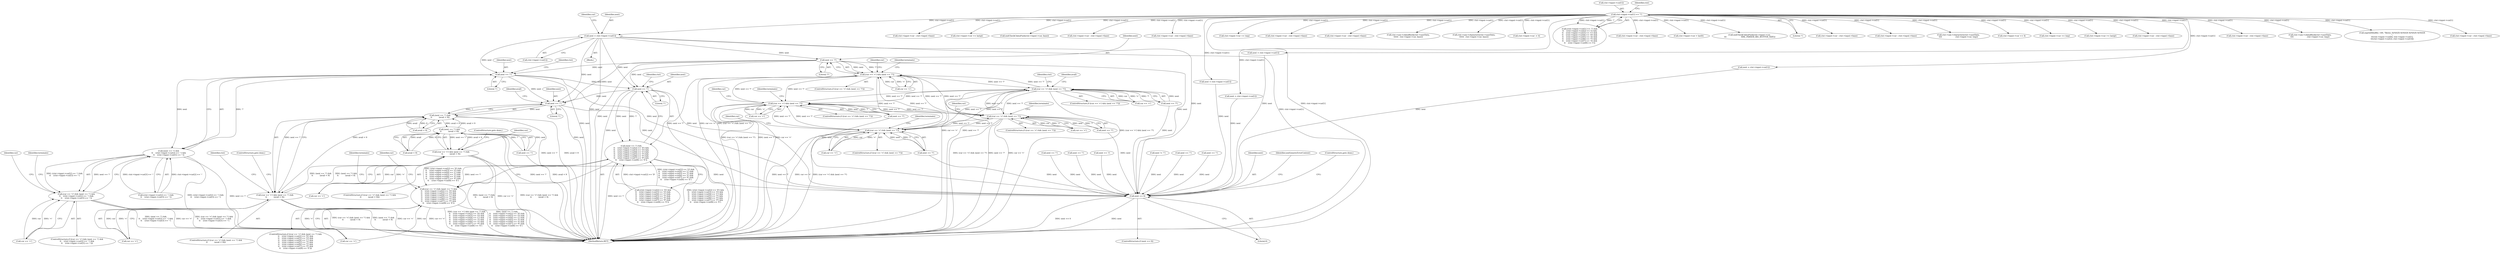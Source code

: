 digraph "0_Chrome_44a637b47793512bfb1d2589d43b8dc492a97629_1@array" {
"1002067" [label="(Call,next = ctxt->input->cur[1])"];
"1001408" [label="(Call,ctxt->input->cur[1] == '!')"];
"1002081" [label="(Call,next == '?')"];
"1002077" [label="(Call,(cur == '<') && (next == '?'))"];
"1000604" [label="(Call,(cur == '<') && (next == '?'))"];
"1001291" [label="(Call,(cur == '<') && (next == '?'))"];
"1002447" [label="(Call,(cur == '<') && (next == '?'))"];
"1002644" [label="(Call,(cur == '<') && (next == '?'))"];
"1002114" [label="(Call,next == '!')"];
"1002113" [label="(Call,(next == '!') &&\n\t\t    (ctxt->input->cur[2] == '-') &&\n\t\t    (ctxt->input->cur[3] == '-'))"];
"1002109" [label="(Call,(cur == '<') && (next == '!') &&\n\t\t    (ctxt->input->cur[2] == '-') &&\n\t\t    (ctxt->input->cur[3] == '-'))"];
"1002171" [label="(Call,next == '!')"];
"1002170" [label="(Call,(next == '!') &&\n\t\t    (ctxt->input->cur[2] == 'D') &&\n\t\t    (ctxt->input->cur[3] == 'O') &&\n\t\t    (ctxt->input->cur[4] == 'C') &&\n\t\t    (ctxt->input->cur[5] == 'T') &&\n\t\t    (ctxt->input->cur[6] == 'Y') &&\n\t\t    (ctxt->input->cur[7] == 'P') &&\n\t\t    (ctxt->input->cur[8] == 'E'))"];
"1002166" [label="(Call,(cur == '<') && (next == '!') &&\n\t\t    (ctxt->input->cur[2] == 'D') &&\n\t\t    (ctxt->input->cur[3] == 'O') &&\n\t\t    (ctxt->input->cur[4] == 'C') &&\n\t\t    (ctxt->input->cur[5] == 'T') &&\n\t\t    (ctxt->input->cur[6] == 'Y') &&\n\t\t    (ctxt->input->cur[7] == 'P') &&\n\t\t    (ctxt->input->cur[8] == 'E'))"];
"1002340" [label="(Call,next == '!')"];
"1002339" [label="(Call,(next == '!') &&\n\t\t           (avail < 9))"];
"1001501" [label="(Call,(next == '!') &&\n\t\t           (avail < 9))"];
"1001497" [label="(Call,(cur == '<') && (next == '!') &&\n\t\t           (avail < 9))"];
"1002335" [label="(Call,(cur == '<') && (next == '!') &&\n\t\t           (avail < 9))"];
"1003103" [label="(Call,next == 0)"];
"1002337" [label="(Identifier,cur)"];
"1000949" [label="(Call,ctxt->input->cur >= lastgt)"];
"1001290" [label="(ControlStructure,if ((cur == '<') && (next == '?')))"];
"1002018" [label="(Call,ctxt->input->cur - ctxt->input->base)"];
"1002165" [label="(ControlStructure,if ((cur == '<') && (next == '!') &&\n\t\t    (ctxt->input->cur[2] == 'D') &&\n\t\t    (ctxt->input->cur[3] == 'O') &&\n\t\t    (ctxt->input->cur[4] == 'C') &&\n\t\t    (ctxt->input->cur[5] == 'T') &&\n\t\t    (ctxt->input->cur[6] == 'Y') &&\n\t\t    (ctxt->input->cur[7] == 'P') &&\n\t\t    (ctxt->input->cur[8] == 'E')))"];
"1002451" [label="(Call,next == '?')"];
"1000316" [label="(Call,ctxt->input->cur - ctxt->input->base)"];
"1001804" [label="(Call,ctxt->sax->cdataBlock(ctxt->userData,\n\t\t\t\t                      ctxt->input->cur, tmp))"];
"1002343" [label="(Call,avail < 9)"];
"1002458" [label="(Identifier,terminate)"];
"1003285" [label="(Call,snprintf(buffer, 149, \"Bytes: 0x%02X 0x%02X 0x%02X 0x%02X\n\",\n\t\t\tctxt->input->cur[0], ctxt->input->cur[1],\n\t\t\tctxt->input->cur[2], ctxt->input->cur[3]))"];
"1002352" [label="(Identifier,ctxt)"];
"1002173" [label="(Literal,'!')"];
"1000373" [label="(Call,ctxt->input->cur - ctxt->input->base)"];
"1001302" [label="(Identifier,terminate)"];
"1002171" [label="(Call,next == '!')"];
"1002412" [label="(Call,ctxt->input->cur - ctxt->input->base)"];
"1002088" [label="(Identifier,terminate)"];
"1002067" [label="(Call,next = ctxt->input->cur[1])"];
"1002437" [label="(Call,next = ctxt->input->cur[1])"];
"1001502" [label="(Call,next == '!')"];
"1001640" [label="(Call,ctxt->input->cur >= lastgt)"];
"1002645" [label="(Call,cur == '<')"];
"1000603" [label="(ControlStructure,if ((cur == '<') && (next == '?')))"];
"1001255" [label="(Call,next = ctxt->input->cur[1])"];
"1002109" [label="(Call,(cur == '<') && (next == '!') &&\n\t\t    (ctxt->input->cur[2] == '-') &&\n\t\t    (ctxt->input->cur[3] == '-'))"];
"1003104" [label="(Identifier,next)"];
"1003107" [label="(Identifier,xmlGenericErrorContext)"];
"1001846" [label="(Call,xmlCheckCdataPush(ctxt->input->cur, base))"];
"1002167" [label="(Call,cur == '<')"];
"1002247" [label="(Identifier,terminate)"];
"1002334" [label="(ControlStructure,if ((cur == '<') && (next == '!') &&\n\t\t           (avail < 9)))"];
"1002069" [label="(Call,ctxt->input->cur[1])"];
"1002585" [label="(Call,ctxt->input->cur - ctxt->input->base)"];
"1002078" [label="(Call,cur == '<')"];
"1002140" [label="(Identifier,terminate)"];
"1002678" [label="(Identifier,cur)"];
"1002079" [label="(Identifier,cur)"];
"1001498" [label="(Call,cur == '<')"];
"1002068" [label="(Identifier,next)"];
"1003109" [label="(ControlStructure,goto done;)"];
"1002448" [label="(Call,cur == '<')"];
"1002335" [label="(Call,(cur == '<') && (next == '!') &&\n\t\t           (avail < 9))"];
"1002784" [label="(Call,ctxt->input->cur - ctxt->input->base)"];
"1001496" [label="(ControlStructure,if ((cur == '<') && (next == '!') &&\n\t\t           (avail < 9)))"];
"1002111" [label="(Identifier,cur)"];
"1002122" [label="(Identifier,ctxt)"];
"1002479" [label="(Call,next == '!')"];
"1002179" [label="(Identifier,ctxt)"];
"1002634" [label="(Call,next = ctxt->input->cur[1])"];
"1003105" [label="(Literal,0)"];
"1002082" [label="(Identifier,next)"];
"1002108" [label="(ControlStructure,if ((cur == '<') && (next == '!') &&\n\t\t    (ctxt->input->cur[2] == '-') &&\n\t\t    (ctxt->input->cur[3] == '-')))"];
"1000544" [label="(Call,next = ctxt->input->cur[1])"];
"1002076" [label="(ControlStructure,if ((cur == '<') && (next == '?')))"];
"1002172" [label="(Identifier,next)"];
"1002643" [label="(ControlStructure,if ((cur == '<') && (next == '?')))"];
"1002339" [label="(Call,(next == '!') &&\n\t\t           (avail < 9))"];
"1001866" [label="(Call,ctxt->input->cur += tmp)"];
"1002609" [label="(Call,ctxt->input->cur - ctxt->input->base)"];
"1002081" [label="(Call,next == '?')"];
"1002388" [label="(Call,ctxt->input->cur - ctxt->input->base)"];
"1002476" [label="(Identifier,cur)"];
"1000809" [label="(Identifier,ctxt)"];
"1000605" [label="(Call,cur == '<')"];
"1002655" [label="(Identifier,terminate)"];
"1002170" [label="(Call,(next == '!') &&\n\t\t    (ctxt->input->cur[2] == 'D') &&\n\t\t    (ctxt->input->cur[3] == 'O') &&\n\t\t    (ctxt->input->cur[4] == 'C') &&\n\t\t    (ctxt->input->cur[5] == 'T') &&\n\t\t    (ctxt->input->cur[6] == 'Y') &&\n\t\t    (ctxt->input->cur[7] == 'P') &&\n\t\t    (ctxt->input->cur[8] == 'E'))"];
"1001953" [label="(Call,ctxt->sax->cdataBlock(ctxt->userData,\n\t\t\t\t\t\t  ctxt->input->cur, base))"];
"1001409" [label="(Call,ctxt->input->cur[1])"];
"1002347" [label="(ControlStructure,goto done;)"];
"1000614" [label="(Identifier,avail)"];
"1001972" [label="(Call,ctxt->sax->characters(ctxt->userData,\n\t\t\t\t\t\t  ctxt->input->cur, base))"];
"1002116" [label="(Literal,'!')"];
"1001497" [label="(Call,(cur == '<') && (next == '!') &&\n\t\t           (avail < 9))"];
"1002531" [label="(Call,next == '!')"];
"1001379" [label="(Call,ctxt->input->cur -= 4)"];
"1001501" [label="(Call,(next == '!') &&\n\t\t           (avail < 9))"];
"1002166" [label="(Call,(cur == '<') && (next == '!') &&\n\t\t    (ctxt->input->cur[2] == 'D') &&\n\t\t    (ctxt->input->cur[3] == 'O') &&\n\t\t    (ctxt->input->cur[4] == 'C') &&\n\t\t    (ctxt->input->cur[5] == 'T') &&\n\t\t    (ctxt->input->cur[6] == 'Y') &&\n\t\t    (ctxt->input->cur[7] == 'P') &&\n\t\t    (ctxt->input->cur[8] == 'E'))"];
"1001408" [label="(Call,ctxt->input->cur[1] == '!')"];
"1003319" [label="(MethodReturn,RET)"];
"1003103" [label="(Call,next == 0)"];
"1002344" [label="(Identifier,avail)"];
"1001279" [label="(Call,next == '/')"];
"1001407" [label="(Call,(ctxt->input->cur[1] == '!') &&\n\t\t    (ctxt->input->cur[2] == '[') &&\n\t\t    (ctxt->input->cur[3] == 'C') &&\n\t\t    (ctxt->input->cur[4] == 'D') &&\n\t\t    (ctxt->input->cur[5] == 'A') &&\n\t\t    (ctxt->input->cur[6] == 'T') &&\n\t\t    (ctxt->input->cur[7] == 'A') &&\n\t\t    (ctxt->input->cur[8] == '['))"];
"1002446" [label="(ControlStructure,if ((cur == '<') && (next == '?')))"];
"1002340" [label="(Call,next == '!')"];
"1002083" [label="(Literal,'?')"];
"1001422" [label="(Identifier,ctxt)"];
"1002644" [label="(Call,(cur == '<') && (next == '?'))"];
"1000460" [label="(Call,ctxt->input->cur - ctxt->input->base)"];
"1001319" [label="(Call,next != '!')"];
"1001291" [label="(Call,(cur == '<') && (next == '?'))"];
"1001557" [label="(Call,ctxt->input->cur > lastlt)"];
"1002447" [label="(Call,(cur == '<') && (next == '?'))"];
"1002077" [label="(Call,(cur == '<') && (next == '?'))"];
"1002681" [label="(Call,next == '!')"];
"1001760" [label="(Call,xmlCheckCdataPush(ctxt->input->cur, \n\t\t\t                        XML_PARSER_BIG_BUFFER_SIZE))"];
"1001505" [label="(Call,avail < 9)"];
"1001416" [label="(Literal,'!')"];
"1002168" [label="(Identifier,cur)"];
"1001901" [label="(Call,ctxt->input->cur - ctxt->input->base)"];
"1002117" [label="(Call,(ctxt->input->cur[2] == '-') &&\n\t\t    (ctxt->input->cur[3] == '-'))"];
"1003102" [label="(ControlStructure,if (next == 0))"];
"1001292" [label="(Call,cur == '<')"];
"1002648" [label="(Call,next == '?')"];
"1002042" [label="(Call,ctxt->input->cur - ctxt->input->base)"];
"1002115" [label="(Identifier,next)"];
"1001317" [label="(Identifier,cur)"];
"1001336" [label="(Call,next == '!')"];
"1002342" [label="(Literal,'!')"];
"1002341" [label="(Identifier,next)"];
"1000480" [label="(Block,)"];
"1002174" [label="(Call,(ctxt->input->cur[2] == 'D') &&\n\t\t    (ctxt->input->cur[3] == 'O') &&\n\t\t    (ctxt->input->cur[4] == 'C') &&\n\t\t    (ctxt->input->cur[5] == 'T') &&\n\t\t    (ctxt->input->cur[6] == 'Y') &&\n\t\t    (ctxt->input->cur[7] == 'P') &&\n\t\t    (ctxt->input->cur[8] == 'E'))"];
"1002113" [label="(Call,(next == '!') &&\n\t\t    (ctxt->input->cur[2] == '-') &&\n\t\t    (ctxt->input->cur[3] == '-'))"];
"1000604" [label="(Call,(cur == '<') && (next == '?'))"];
"1001295" [label="(Call,next == '?')"];
"1001509" [label="(ControlStructure,goto done;)"];
"1001823" [label="(Call,ctxt->sax->characters(ctxt->userData,\n\t\t\t\t                      ctxt->input->cur, tmp))"];
"1001365" [label="(Call,ctxt->input->cur += 4)"];
"1001776" [label="(Call,ctxt->input->cur += tmp)"];
"1001513" [label="(Identifier,cur)"];
"1002336" [label="(Call,cur == '<')"];
"1002110" [label="(Call,cur == '<')"];
"1000608" [label="(Call,next == '?')"];
"1002114" [label="(Call,next == '!')"];
"1002067" -> "1000480"  [label="AST: "];
"1002067" -> "1002069"  [label="CFG: "];
"1002068" -> "1002067"  [label="AST: "];
"1002069" -> "1002067"  [label="AST: "];
"1002079" -> "1002067"  [label="CFG: "];
"1002067" -> "1003319"  [label="DDG: next"];
"1002067" -> "1003319"  [label="DDG: ctxt->input->cur[1]"];
"1001408" -> "1002067"  [label="DDG: ctxt->input->cur[1]"];
"1002067" -> "1002081"  [label="DDG: next"];
"1002067" -> "1002114"  [label="DDG: next"];
"1002067" -> "1002171"  [label="DDG: next"];
"1002067" -> "1002340"  [label="DDG: next"];
"1002067" -> "1003103"  [label="DDG: next"];
"1001408" -> "1001407"  [label="AST: "];
"1001408" -> "1001416"  [label="CFG: "];
"1001409" -> "1001408"  [label="AST: "];
"1001416" -> "1001408"  [label="AST: "];
"1001422" -> "1001408"  [label="CFG: "];
"1001407" -> "1001408"  [label="CFG: "];
"1001408" -> "1003319"  [label="DDG: ctxt->input->cur[1]"];
"1001408" -> "1000316"  [label="DDG: ctxt->input->cur[1]"];
"1001408" -> "1000373"  [label="DDG: ctxt->input->cur[1]"];
"1001408" -> "1000460"  [label="DDG: ctxt->input->cur[1]"];
"1001408" -> "1000544"  [label="DDG: ctxt->input->cur[1]"];
"1001408" -> "1000949"  [label="DDG: ctxt->input->cur[1]"];
"1001408" -> "1001255"  [label="DDG: ctxt->input->cur[1]"];
"1001408" -> "1001365"  [label="DDG: ctxt->input->cur[1]"];
"1001408" -> "1001379"  [label="DDG: ctxt->input->cur[1]"];
"1001408" -> "1001407"  [label="DDG: ctxt->input->cur[1]"];
"1001408" -> "1001407"  [label="DDG: '!'"];
"1001408" -> "1001557"  [label="DDG: ctxt->input->cur[1]"];
"1001408" -> "1001640"  [label="DDG: ctxt->input->cur[1]"];
"1001408" -> "1001760"  [label="DDG: ctxt->input->cur[1]"];
"1001408" -> "1001776"  [label="DDG: ctxt->input->cur[1]"];
"1001408" -> "1001804"  [label="DDG: ctxt->input->cur[1]"];
"1001408" -> "1001823"  [label="DDG: ctxt->input->cur[1]"];
"1001408" -> "1001846"  [label="DDG: ctxt->input->cur[1]"];
"1001408" -> "1001866"  [label="DDG: ctxt->input->cur[1]"];
"1001408" -> "1001901"  [label="DDG: ctxt->input->cur[1]"];
"1001408" -> "1001953"  [label="DDG: ctxt->input->cur[1]"];
"1001408" -> "1001972"  [label="DDG: ctxt->input->cur[1]"];
"1001408" -> "1002018"  [label="DDG: ctxt->input->cur[1]"];
"1001408" -> "1002042"  [label="DDG: ctxt->input->cur[1]"];
"1001408" -> "1002388"  [label="DDG: ctxt->input->cur[1]"];
"1001408" -> "1002412"  [label="DDG: ctxt->input->cur[1]"];
"1001408" -> "1002437"  [label="DDG: ctxt->input->cur[1]"];
"1001408" -> "1002585"  [label="DDG: ctxt->input->cur[1]"];
"1001408" -> "1002609"  [label="DDG: ctxt->input->cur[1]"];
"1001408" -> "1002634"  [label="DDG: ctxt->input->cur[1]"];
"1001408" -> "1002784"  [label="DDG: ctxt->input->cur[1]"];
"1001408" -> "1003285"  [label="DDG: ctxt->input->cur[1]"];
"1002081" -> "1002077"  [label="AST: "];
"1002081" -> "1002083"  [label="CFG: "];
"1002082" -> "1002081"  [label="AST: "];
"1002083" -> "1002081"  [label="AST: "];
"1002077" -> "1002081"  [label="CFG: "];
"1002081" -> "1003319"  [label="DDG: next"];
"1002081" -> "1002077"  [label="DDG: next"];
"1002081" -> "1002077"  [label="DDG: '?'"];
"1002081" -> "1002114"  [label="DDG: next"];
"1002081" -> "1002171"  [label="DDG: next"];
"1002081" -> "1002340"  [label="DDG: next"];
"1002081" -> "1003103"  [label="DDG: next"];
"1002077" -> "1002076"  [label="AST: "];
"1002077" -> "1002078"  [label="CFG: "];
"1002078" -> "1002077"  [label="AST: "];
"1002088" -> "1002077"  [label="CFG: "];
"1002111" -> "1002077"  [label="CFG: "];
"1002077" -> "1003319"  [label="DDG: next == '?'"];
"1002077" -> "1003319"  [label="DDG: cur == '<'"];
"1002077" -> "1003319"  [label="DDG: (cur == '<') && (next == '?')"];
"1002077" -> "1000604"  [label="DDG: next == '?'"];
"1002077" -> "1001291"  [label="DDG: next == '?'"];
"1002078" -> "1002077"  [label="DDG: cur"];
"1002078" -> "1002077"  [label="DDG: '<'"];
"1001291" -> "1002077"  [label="DDG: next == '?'"];
"1002447" -> "1002077"  [label="DDG: next == '?'"];
"1002644" -> "1002077"  [label="DDG: next == '?'"];
"1000604" -> "1002077"  [label="DDG: next == '?'"];
"1002077" -> "1002447"  [label="DDG: next == '?'"];
"1002077" -> "1002644"  [label="DDG: next == '?'"];
"1000604" -> "1000603"  [label="AST: "];
"1000604" -> "1000605"  [label="CFG: "];
"1000604" -> "1000608"  [label="CFG: "];
"1000605" -> "1000604"  [label="AST: "];
"1000608" -> "1000604"  [label="AST: "];
"1000614" -> "1000604"  [label="CFG: "];
"1000809" -> "1000604"  [label="CFG: "];
"1000604" -> "1003319"  [label="DDG: next == '?'"];
"1000604" -> "1003319"  [label="DDG: (cur == '<') && (next == '?')"];
"1000604" -> "1003319"  [label="DDG: cur == '<'"];
"1000605" -> "1000604"  [label="DDG: cur"];
"1000605" -> "1000604"  [label="DDG: '<'"];
"1001291" -> "1000604"  [label="DDG: next == '?'"];
"1002447" -> "1000604"  [label="DDG: next == '?'"];
"1002644" -> "1000604"  [label="DDG: next == '?'"];
"1000608" -> "1000604"  [label="DDG: next"];
"1000608" -> "1000604"  [label="DDG: '?'"];
"1000604" -> "1001291"  [label="DDG: next == '?'"];
"1000604" -> "1002447"  [label="DDG: next == '?'"];
"1000604" -> "1002644"  [label="DDG: next == '?'"];
"1001291" -> "1001290"  [label="AST: "];
"1001291" -> "1001292"  [label="CFG: "];
"1001291" -> "1001295"  [label="CFG: "];
"1001292" -> "1001291"  [label="AST: "];
"1001295" -> "1001291"  [label="AST: "];
"1001302" -> "1001291"  [label="CFG: "];
"1001317" -> "1001291"  [label="CFG: "];
"1001291" -> "1003319"  [label="DDG: next == '?'"];
"1001291" -> "1003319"  [label="DDG: cur == '<'"];
"1001291" -> "1003319"  [label="DDG: (cur == '<') && (next == '?')"];
"1001292" -> "1001291"  [label="DDG: cur"];
"1001292" -> "1001291"  [label="DDG: '<'"];
"1002447" -> "1001291"  [label="DDG: next == '?'"];
"1002644" -> "1001291"  [label="DDG: next == '?'"];
"1001295" -> "1001291"  [label="DDG: next"];
"1001295" -> "1001291"  [label="DDG: '?'"];
"1001291" -> "1002447"  [label="DDG: next == '?'"];
"1001291" -> "1002644"  [label="DDG: next == '?'"];
"1002447" -> "1002446"  [label="AST: "];
"1002447" -> "1002448"  [label="CFG: "];
"1002447" -> "1002451"  [label="CFG: "];
"1002448" -> "1002447"  [label="AST: "];
"1002451" -> "1002447"  [label="AST: "];
"1002458" -> "1002447"  [label="CFG: "];
"1002476" -> "1002447"  [label="CFG: "];
"1002447" -> "1003319"  [label="DDG: next == '?'"];
"1002447" -> "1003319"  [label="DDG: cur == '<'"];
"1002447" -> "1003319"  [label="DDG: (cur == '<') && (next == '?')"];
"1002448" -> "1002447"  [label="DDG: cur"];
"1002448" -> "1002447"  [label="DDG: '<'"];
"1002451" -> "1002447"  [label="DDG: next"];
"1002451" -> "1002447"  [label="DDG: '?'"];
"1002644" -> "1002447"  [label="DDG: next == '?'"];
"1002447" -> "1002644"  [label="DDG: next == '?'"];
"1002644" -> "1002643"  [label="AST: "];
"1002644" -> "1002645"  [label="CFG: "];
"1002644" -> "1002648"  [label="CFG: "];
"1002645" -> "1002644"  [label="AST: "];
"1002648" -> "1002644"  [label="AST: "];
"1002655" -> "1002644"  [label="CFG: "];
"1002678" -> "1002644"  [label="CFG: "];
"1002644" -> "1003319"  [label="DDG: next == '?'"];
"1002644" -> "1003319"  [label="DDG: cur == '<'"];
"1002644" -> "1003319"  [label="DDG: (cur == '<') && (next == '?')"];
"1002645" -> "1002644"  [label="DDG: cur"];
"1002645" -> "1002644"  [label="DDG: '<'"];
"1002648" -> "1002644"  [label="DDG: next"];
"1002648" -> "1002644"  [label="DDG: '?'"];
"1002114" -> "1002113"  [label="AST: "];
"1002114" -> "1002116"  [label="CFG: "];
"1002115" -> "1002114"  [label="AST: "];
"1002116" -> "1002114"  [label="AST: "];
"1002122" -> "1002114"  [label="CFG: "];
"1002113" -> "1002114"  [label="CFG: "];
"1002114" -> "1003319"  [label="DDG: next"];
"1002114" -> "1002113"  [label="DDG: next"];
"1002114" -> "1002113"  [label="DDG: '!'"];
"1002114" -> "1002171"  [label="DDG: next"];
"1002114" -> "1002340"  [label="DDG: next"];
"1002114" -> "1003103"  [label="DDG: next"];
"1002113" -> "1002109"  [label="AST: "];
"1002113" -> "1002117"  [label="CFG: "];
"1002117" -> "1002113"  [label="AST: "];
"1002109" -> "1002113"  [label="CFG: "];
"1002113" -> "1003319"  [label="DDG: next == '!'"];
"1002113" -> "1003319"  [label="DDG: (ctxt->input->cur[2] == '-') &&\n\t\t    (ctxt->input->cur[3] == '-')"];
"1002113" -> "1002109"  [label="DDG: next == '!'"];
"1002113" -> "1002109"  [label="DDG: (ctxt->input->cur[2] == '-') &&\n\t\t    (ctxt->input->cur[3] == '-')"];
"1002117" -> "1002113"  [label="DDG: ctxt->input->cur[2] == '-'"];
"1002117" -> "1002113"  [label="DDG: ctxt->input->cur[3] == '-'"];
"1002109" -> "1002108"  [label="AST: "];
"1002109" -> "1002110"  [label="CFG: "];
"1002110" -> "1002109"  [label="AST: "];
"1002140" -> "1002109"  [label="CFG: "];
"1002168" -> "1002109"  [label="CFG: "];
"1002109" -> "1003319"  [label="DDG: (next == '!') &&\n\t\t    (ctxt->input->cur[2] == '-') &&\n\t\t    (ctxt->input->cur[3] == '-')"];
"1002109" -> "1003319"  [label="DDG: cur == '<'"];
"1002109" -> "1003319"  [label="DDG: (cur == '<') && (next == '!') &&\n\t\t    (ctxt->input->cur[2] == '-') &&\n\t\t    (ctxt->input->cur[3] == '-')"];
"1002110" -> "1002109"  [label="DDG: cur"];
"1002110" -> "1002109"  [label="DDG: '<'"];
"1002171" -> "1002170"  [label="AST: "];
"1002171" -> "1002173"  [label="CFG: "];
"1002172" -> "1002171"  [label="AST: "];
"1002173" -> "1002171"  [label="AST: "];
"1002179" -> "1002171"  [label="CFG: "];
"1002170" -> "1002171"  [label="CFG: "];
"1002171" -> "1003319"  [label="DDG: next"];
"1002171" -> "1002170"  [label="DDG: next"];
"1002171" -> "1002170"  [label="DDG: '!'"];
"1002171" -> "1002340"  [label="DDG: next"];
"1002171" -> "1003103"  [label="DDG: next"];
"1002170" -> "1002166"  [label="AST: "];
"1002170" -> "1002174"  [label="CFG: "];
"1002174" -> "1002170"  [label="AST: "];
"1002166" -> "1002170"  [label="CFG: "];
"1002170" -> "1003319"  [label="DDG: (ctxt->input->cur[2] == 'D') &&\n\t\t    (ctxt->input->cur[3] == 'O') &&\n\t\t    (ctxt->input->cur[4] == 'C') &&\n\t\t    (ctxt->input->cur[5] == 'T') &&\n\t\t    (ctxt->input->cur[6] == 'Y') &&\n\t\t    (ctxt->input->cur[7] == 'P') &&\n\t\t    (ctxt->input->cur[8] == 'E')"];
"1002170" -> "1003319"  [label="DDG: next == '!'"];
"1002170" -> "1002166"  [label="DDG: next == '!'"];
"1002170" -> "1002166"  [label="DDG: (ctxt->input->cur[2] == 'D') &&\n\t\t    (ctxt->input->cur[3] == 'O') &&\n\t\t    (ctxt->input->cur[4] == 'C') &&\n\t\t    (ctxt->input->cur[5] == 'T') &&\n\t\t    (ctxt->input->cur[6] == 'Y') &&\n\t\t    (ctxt->input->cur[7] == 'P') &&\n\t\t    (ctxt->input->cur[8] == 'E')"];
"1002174" -> "1002170"  [label="DDG: ctxt->input->cur[2] == 'D'"];
"1002174" -> "1002170"  [label="DDG: (ctxt->input->cur[3] == 'O') &&\n\t\t    (ctxt->input->cur[4] == 'C') &&\n\t\t    (ctxt->input->cur[5] == 'T') &&\n\t\t    (ctxt->input->cur[6] == 'Y') &&\n\t\t    (ctxt->input->cur[7] == 'P') &&\n\t\t    (ctxt->input->cur[8] == 'E')"];
"1002166" -> "1002165"  [label="AST: "];
"1002166" -> "1002167"  [label="CFG: "];
"1002167" -> "1002166"  [label="AST: "];
"1002247" -> "1002166"  [label="CFG: "];
"1002337" -> "1002166"  [label="CFG: "];
"1002166" -> "1003319"  [label="DDG: (next == '!') &&\n\t\t    (ctxt->input->cur[2] == 'D') &&\n\t\t    (ctxt->input->cur[3] == 'O') &&\n\t\t    (ctxt->input->cur[4] == 'C') &&\n\t\t    (ctxt->input->cur[5] == 'T') &&\n\t\t    (ctxt->input->cur[6] == 'Y') &&\n\t\t    (ctxt->input->cur[7] == 'P') &&\n\t\t    (ctxt->input->cur[8] == 'E')"];
"1002166" -> "1003319"  [label="DDG: cur == '<'"];
"1002166" -> "1003319"  [label="DDG: (cur == '<') && (next == '!') &&\n\t\t    (ctxt->input->cur[2] == 'D') &&\n\t\t    (ctxt->input->cur[3] == 'O') &&\n\t\t    (ctxt->input->cur[4] == 'C') &&\n\t\t    (ctxt->input->cur[5] == 'T') &&\n\t\t    (ctxt->input->cur[6] == 'Y') &&\n\t\t    (ctxt->input->cur[7] == 'P') &&\n\t\t    (ctxt->input->cur[8] == 'E')"];
"1002167" -> "1002166"  [label="DDG: cur"];
"1002167" -> "1002166"  [label="DDG: '<'"];
"1002340" -> "1002339"  [label="AST: "];
"1002340" -> "1002342"  [label="CFG: "];
"1002341" -> "1002340"  [label="AST: "];
"1002342" -> "1002340"  [label="AST: "];
"1002344" -> "1002340"  [label="CFG: "];
"1002339" -> "1002340"  [label="CFG: "];
"1002340" -> "1003319"  [label="DDG: next"];
"1002340" -> "1002339"  [label="DDG: next"];
"1002340" -> "1002339"  [label="DDG: '!'"];
"1002340" -> "1003103"  [label="DDG: next"];
"1002339" -> "1002335"  [label="AST: "];
"1002339" -> "1002343"  [label="CFG: "];
"1002343" -> "1002339"  [label="AST: "];
"1002335" -> "1002339"  [label="CFG: "];
"1002339" -> "1003319"  [label="DDG: avail < 9"];
"1002339" -> "1003319"  [label="DDG: next == '!'"];
"1002339" -> "1001501"  [label="DDG: avail < 9"];
"1002339" -> "1002335"  [label="DDG: next == '!'"];
"1002339" -> "1002335"  [label="DDG: avail < 9"];
"1002343" -> "1002339"  [label="DDG: avail"];
"1002343" -> "1002339"  [label="DDG: 9"];
"1001501" -> "1002339"  [label="DDG: avail < 9"];
"1001501" -> "1001497"  [label="AST: "];
"1001501" -> "1001502"  [label="CFG: "];
"1001501" -> "1001505"  [label="CFG: "];
"1001502" -> "1001501"  [label="AST: "];
"1001505" -> "1001501"  [label="AST: "];
"1001497" -> "1001501"  [label="CFG: "];
"1001501" -> "1003319"  [label="DDG: next == '!'"];
"1001501" -> "1003319"  [label="DDG: avail < 9"];
"1001501" -> "1001497"  [label="DDG: next == '!'"];
"1001501" -> "1001497"  [label="DDG: avail < 9"];
"1001502" -> "1001501"  [label="DDG: next"];
"1001502" -> "1001501"  [label="DDG: '!'"];
"1001505" -> "1001501"  [label="DDG: avail"];
"1001505" -> "1001501"  [label="DDG: 9"];
"1001497" -> "1001496"  [label="AST: "];
"1001497" -> "1001498"  [label="CFG: "];
"1001498" -> "1001497"  [label="AST: "];
"1001509" -> "1001497"  [label="CFG: "];
"1001513" -> "1001497"  [label="CFG: "];
"1001497" -> "1003319"  [label="DDG: (cur == '<') && (next == '!') &&\n\t\t           (avail < 9)"];
"1001497" -> "1003319"  [label="DDG: (next == '!') &&\n\t\t           (avail < 9)"];
"1001497" -> "1003319"  [label="DDG: cur == '<'"];
"1001498" -> "1001497"  [label="DDG: cur"];
"1001498" -> "1001497"  [label="DDG: '<'"];
"1002335" -> "1001497"  [label="DDG: (next == '!') &&\n\t\t           (avail < 9)"];
"1001497" -> "1002335"  [label="DDG: (next == '!') &&\n\t\t           (avail < 9)"];
"1002335" -> "1002334"  [label="AST: "];
"1002335" -> "1002336"  [label="CFG: "];
"1002336" -> "1002335"  [label="AST: "];
"1002347" -> "1002335"  [label="CFG: "];
"1002352" -> "1002335"  [label="CFG: "];
"1002335" -> "1003319"  [label="DDG: cur == '<'"];
"1002335" -> "1003319"  [label="DDG: (cur == '<') && (next == '!') &&\n\t\t           (avail < 9)"];
"1002335" -> "1003319"  [label="DDG: (next == '!') &&\n\t\t           (avail < 9)"];
"1002336" -> "1002335"  [label="DDG: cur"];
"1002336" -> "1002335"  [label="DDG: '<'"];
"1003103" -> "1003102"  [label="AST: "];
"1003103" -> "1003105"  [label="CFG: "];
"1003104" -> "1003103"  [label="AST: "];
"1003105" -> "1003103"  [label="AST: "];
"1003107" -> "1003103"  [label="CFG: "];
"1003109" -> "1003103"  [label="CFG: "];
"1003103" -> "1003319"  [label="DDG: next"];
"1003103" -> "1003319"  [label="DDG: next == 0"];
"1001279" -> "1003103"  [label="DDG: next"];
"1001336" -> "1003103"  [label="DDG: next"];
"1001295" -> "1003103"  [label="DDG: next"];
"1001319" -> "1003103"  [label="DDG: next"];
"1001255" -> "1003103"  [label="DDG: next"];
"1002479" -> "1003103"  [label="DDG: next"];
"1000544" -> "1003103"  [label="DDG: next"];
"1002634" -> "1003103"  [label="DDG: next"];
"1000608" -> "1003103"  [label="DDG: next"];
"1002437" -> "1003103"  [label="DDG: next"];
"1002531" -> "1003103"  [label="DDG: next"];
"1002451" -> "1003103"  [label="DDG: next"];
"1002681" -> "1003103"  [label="DDG: next"];
"1001502" -> "1003103"  [label="DDG: next"];
"1002648" -> "1003103"  [label="DDG: next"];
}
